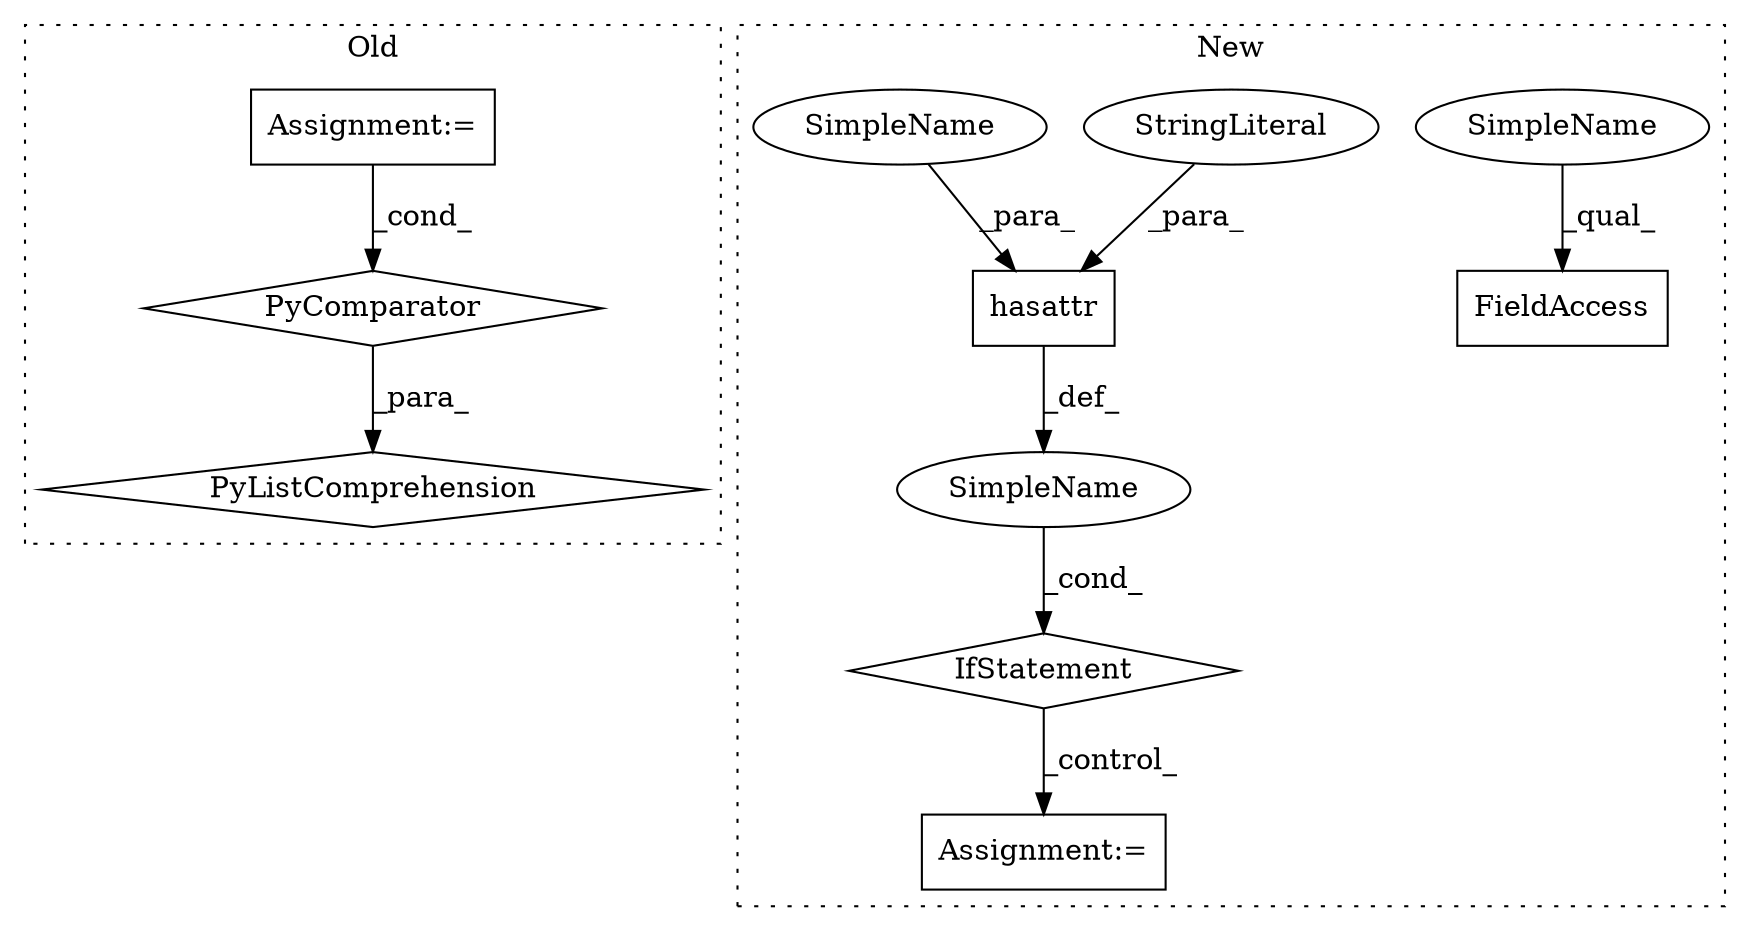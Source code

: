 digraph G {
subgraph cluster0 {
1 [label="PyListComprehension" a="109" s="6260" l="133" shape="diamond"];
5 [label="PyComparator" a="113" s="6341" l="44" shape="diamond"];
6 [label="Assignment:=" a="7" s="6341" l="44" shape="box"];
label = "Old";
style="dotted";
}
subgraph cluster1 {
2 [label="hasattr" a="32" s="6456,6500" l="8,1" shape="box"];
3 [label="IfStatement" a="25" s="6452,6501" l="4,2" shape="diamond"];
4 [label="StringLiteral" a="45" s="6470" l="30" shape="ellipse"];
7 [label="FieldAccess" a="22" s="6540" l="34" shape="box"];
8 [label="SimpleName" a="42" s="" l="" shape="ellipse"];
9 [label="Assignment:=" a="7" s="6526" l="1" shape="box"];
10 [label="SimpleName" a="42" s="6540" l="5" shape="ellipse"];
11 [label="SimpleName" a="42" s="6464" l="5" shape="ellipse"];
label = "New";
style="dotted";
}
2 -> 8 [label="_def_"];
3 -> 9 [label="_control_"];
4 -> 2 [label="_para_"];
5 -> 1 [label="_para_"];
6 -> 5 [label="_cond_"];
8 -> 3 [label="_cond_"];
10 -> 7 [label="_qual_"];
11 -> 2 [label="_para_"];
}
